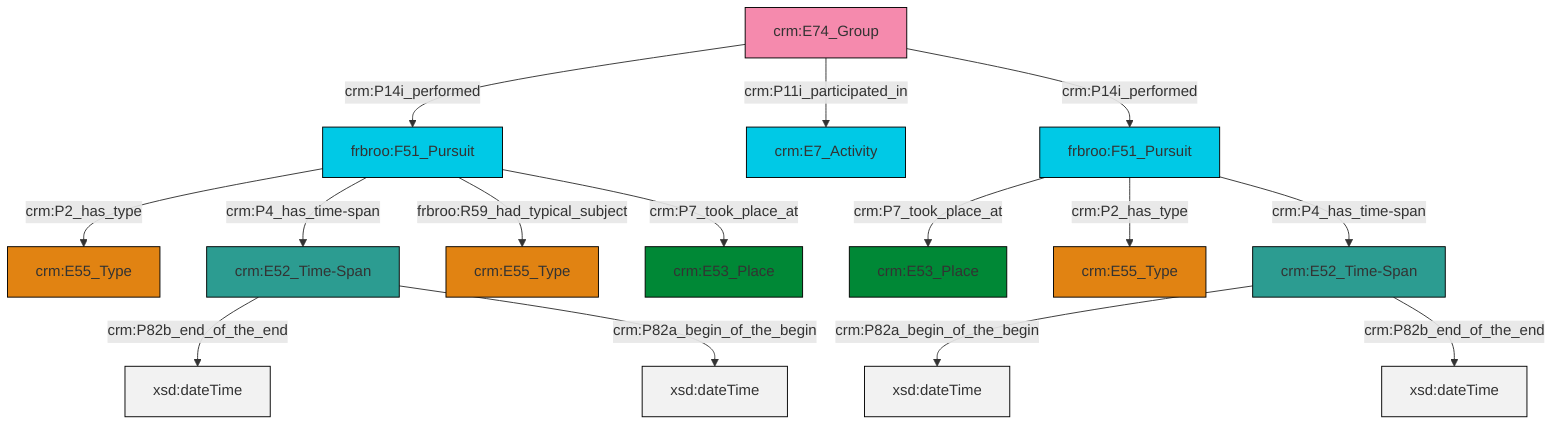 graph TD
classDef Literal fill:#f2f2f2,stroke:#000000;
classDef CRM_Entity fill:#FFFFFF,stroke:#000000;
classDef Temporal_Entity fill:#00C9E6, stroke:#000000;
classDef Type fill:#E18312, stroke:#000000;
classDef Time-Span fill:#2C9C91, stroke:#000000;
classDef Appellation fill:#FFEB7F, stroke:#000000;
classDef Place fill:#008836, stroke:#000000;
classDef Persistent_Item fill:#B266B2, stroke:#000000;
classDef Conceptual_Object fill:#FFD700, stroke:#000000;
classDef Physical_Thing fill:#D2B48C, stroke:#000000;
classDef Actor fill:#f58aad, stroke:#000000;
classDef PC_Classes fill:#4ce600, stroke:#000000;
classDef Multi fill:#cccccc,stroke:#000000;

4["crm:E74_Group"]:::Actor -->|crm:P14i_performed| 5["frbroo:F51_Pursuit"]:::Temporal_Entity
6["crm:E52_Time-Span"]:::Time-Span -->|crm:P82a_begin_of_the_begin| 7[xsd:dateTime]:::Literal
5["frbroo:F51_Pursuit"]:::Temporal_Entity -->|crm:P2_has_type| 8["crm:E55_Type"]:::Type
4["crm:E74_Group"]:::Actor -->|crm:P11i_participated_in| 11["crm:E7_Activity"]:::Temporal_Entity
6["crm:E52_Time-Span"]:::Time-Span -->|crm:P82b_end_of_the_end| 15[xsd:dateTime]:::Literal
5["frbroo:F51_Pursuit"]:::Temporal_Entity -->|crm:P4_has_time-span| 0["crm:E52_Time-Span"]:::Time-Span
20["frbroo:F51_Pursuit"]:::Temporal_Entity -->|crm:P7_took_place_at| 13["crm:E53_Place"]:::Place
20["frbroo:F51_Pursuit"]:::Temporal_Entity -->|crm:P2_has_type| 2["crm:E55_Type"]:::Type
20["frbroo:F51_Pursuit"]:::Temporal_Entity -->|crm:P4_has_time-span| 6["crm:E52_Time-Span"]:::Time-Span
0["crm:E52_Time-Span"]:::Time-Span -->|crm:P82b_end_of_the_end| 21[xsd:dateTime]:::Literal
4["crm:E74_Group"]:::Actor -->|crm:P14i_performed| 20["frbroo:F51_Pursuit"]:::Temporal_Entity
0["crm:E52_Time-Span"]:::Time-Span -->|crm:P82a_begin_of_the_begin| 22[xsd:dateTime]:::Literal
5["frbroo:F51_Pursuit"]:::Temporal_Entity -->|frbroo:R59_had_typical_subject| 9["crm:E55_Type"]:::Type
5["frbroo:F51_Pursuit"]:::Temporal_Entity -->|crm:P7_took_place_at| 26["crm:E53_Place"]:::Place